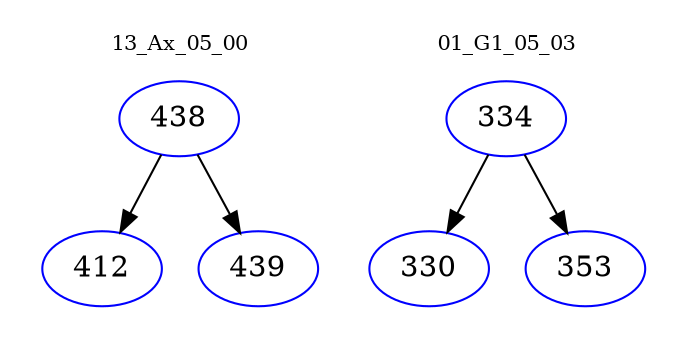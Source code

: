 digraph{
subgraph cluster_0 {
color = white
label = "13_Ax_05_00";
fontsize=10;
T0_438 [label="438", color="blue"]
T0_438 -> T0_412 [color="black"]
T0_412 [label="412", color="blue"]
T0_438 -> T0_439 [color="black"]
T0_439 [label="439", color="blue"]
}
subgraph cluster_1 {
color = white
label = "01_G1_05_03";
fontsize=10;
T1_334 [label="334", color="blue"]
T1_334 -> T1_330 [color="black"]
T1_330 [label="330", color="blue"]
T1_334 -> T1_353 [color="black"]
T1_353 [label="353", color="blue"]
}
}
